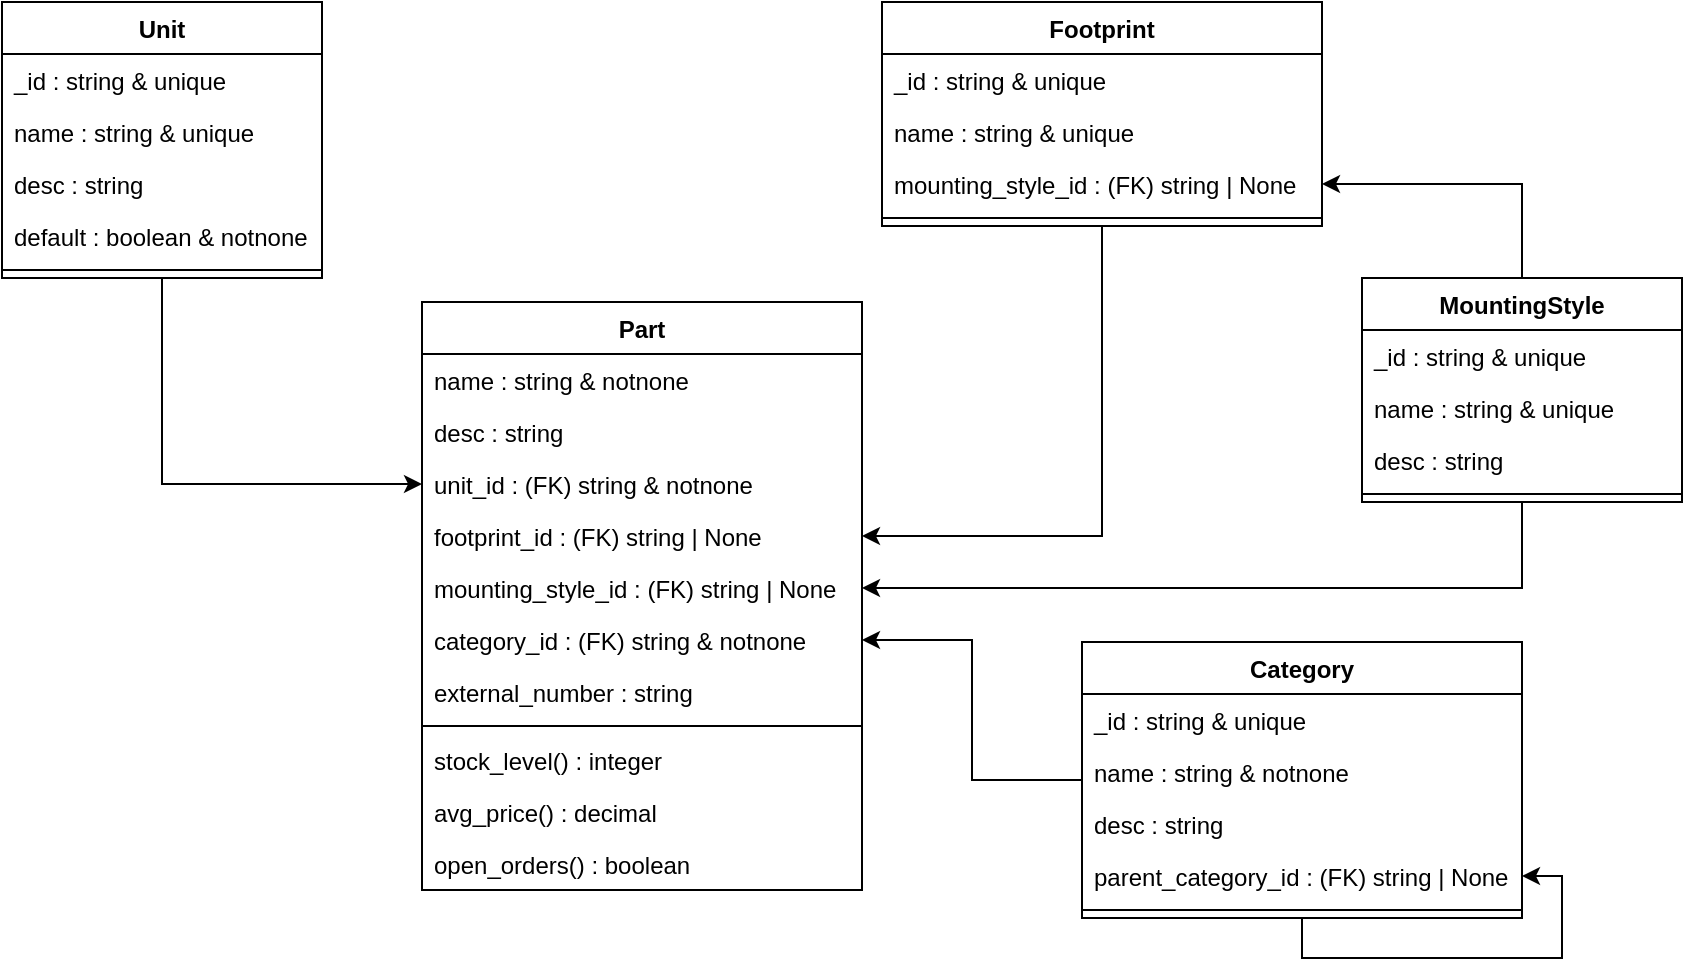 <mxfile version="18.0.6" type="device"><diagram id="C5RBs43oDa-KdzZeNtuy" name="Page-1"><mxGraphModel dx="782" dy="1167" grid="1" gridSize="10" guides="1" tooltips="1" connect="1" arrows="1" fold="1" page="1" pageScale="1" pageWidth="827" pageHeight="1169" math="0" shadow="0"><root><mxCell id="WIyWlLk6GJQsqaUBKTNV-0"/><mxCell id="WIyWlLk6GJQsqaUBKTNV-1" parent="WIyWlLk6GJQsqaUBKTNV-0"/><mxCell id="fieOuZ1Hjvnu-ifnMHke-19" value="" style="edgeStyle=orthogonalEdgeStyle;rounded=0;orthogonalLoop=1;jettySize=auto;html=1;" parent="WIyWlLk6GJQsqaUBKTNV-1" source="fieOuZ1Hjvnu-ifnMHke-0" target="fieOuZ1Hjvnu-ifnMHke-12" edge="1"><mxGeometry relative="1" as="geometry"><mxPoint x="520" y="226" as="targetPoint"/></mxGeometry></mxCell><mxCell id="cx6We09kWAZheLyucBef-14" style="edgeStyle=orthogonalEdgeStyle;rounded=0;orthogonalLoop=1;jettySize=auto;html=1;" edge="1" parent="WIyWlLk6GJQsqaUBKTNV-1" source="fieOuZ1Hjvnu-ifnMHke-0" target="cx6We09kWAZheLyucBef-7"><mxGeometry relative="1" as="geometry"/></mxCell><mxCell id="fieOuZ1Hjvnu-ifnMHke-0" value="MountingStyle" style="swimlane;fontStyle=1;align=center;verticalAlign=top;childLayout=stackLayout;horizontal=1;startSize=26;horizontalStack=0;resizeParent=1;resizeParentMax=0;resizeLast=0;collapsible=1;marginBottom=0;" parent="WIyWlLk6GJQsqaUBKTNV-1" vertex="1"><mxGeometry x="700" y="278" width="160" height="112" as="geometry"/></mxCell><mxCell id="fieOuZ1Hjvnu-ifnMHke-1" value="_id : string &amp; unique" style="text;strokeColor=none;fillColor=none;align=left;verticalAlign=top;spacingLeft=4;spacingRight=4;overflow=hidden;rotatable=0;points=[[0,0.5],[1,0.5]];portConstraint=eastwest;" parent="fieOuZ1Hjvnu-ifnMHke-0" vertex="1"><mxGeometry y="26" width="160" height="26" as="geometry"/></mxCell><mxCell id="fieOuZ1Hjvnu-ifnMHke-4" value="name : string &amp; unique" style="text;strokeColor=none;fillColor=none;align=left;verticalAlign=top;spacingLeft=4;spacingRight=4;overflow=hidden;rotatable=0;points=[[0,0.5],[1,0.5]];portConstraint=eastwest;" parent="fieOuZ1Hjvnu-ifnMHke-0" vertex="1"><mxGeometry y="52" width="160" height="26" as="geometry"/></mxCell><mxCell id="fieOuZ1Hjvnu-ifnMHke-5" value="desc : string" style="text;strokeColor=none;fillColor=none;align=left;verticalAlign=top;spacingLeft=4;spacingRight=4;overflow=hidden;rotatable=0;points=[[0,0.5],[1,0.5]];portConstraint=eastwest;" parent="fieOuZ1Hjvnu-ifnMHke-0" vertex="1"><mxGeometry y="78" width="160" height="26" as="geometry"/></mxCell><mxCell id="fieOuZ1Hjvnu-ifnMHke-2" value="" style="line;strokeWidth=1;fillColor=none;align=left;verticalAlign=middle;spacingTop=-1;spacingLeft=3;spacingRight=3;rotatable=0;labelPosition=right;points=[];portConstraint=eastwest;" parent="fieOuZ1Hjvnu-ifnMHke-0" vertex="1"><mxGeometry y="104" width="160" height="8" as="geometry"/></mxCell><mxCell id="cx6We09kWAZheLyucBef-13" style="edgeStyle=orthogonalEdgeStyle;rounded=0;orthogonalLoop=1;jettySize=auto;html=1;" edge="1" parent="WIyWlLk6GJQsqaUBKTNV-1" source="fieOuZ1Hjvnu-ifnMHke-6" target="cx6We09kWAZheLyucBef-6"><mxGeometry relative="1" as="geometry"><mxPoint x="450" y="230" as="sourcePoint"/></mxGeometry></mxCell><mxCell id="fieOuZ1Hjvnu-ifnMHke-6" value="Footprint" style="swimlane;fontStyle=1;align=center;verticalAlign=top;childLayout=stackLayout;horizontal=1;startSize=26;horizontalStack=0;resizeParent=1;resizeParentMax=0;resizeLast=0;collapsible=1;marginBottom=0;" parent="WIyWlLk6GJQsqaUBKTNV-1" vertex="1"><mxGeometry x="460" y="140" width="220" height="112" as="geometry"/></mxCell><mxCell id="fieOuZ1Hjvnu-ifnMHke-7" value="_id : string &amp; unique" style="text;strokeColor=none;fillColor=none;align=left;verticalAlign=top;spacingLeft=4;spacingRight=4;overflow=hidden;rotatable=0;points=[[0,0.5],[1,0.5]];portConstraint=eastwest;" parent="fieOuZ1Hjvnu-ifnMHke-6" vertex="1"><mxGeometry y="26" width="220" height="26" as="geometry"/></mxCell><mxCell id="fieOuZ1Hjvnu-ifnMHke-11" value="name : string &amp; unique" style="text;strokeColor=none;fillColor=none;align=left;verticalAlign=top;spacingLeft=4;spacingRight=4;overflow=hidden;rotatable=0;points=[[0,0.5],[1,0.5]];portConstraint=eastwest;" parent="fieOuZ1Hjvnu-ifnMHke-6" vertex="1"><mxGeometry y="52" width="220" height="26" as="geometry"/></mxCell><mxCell id="fieOuZ1Hjvnu-ifnMHke-12" value="mounting_style_id : (FK) string | None" style="text;strokeColor=none;fillColor=none;align=left;verticalAlign=top;spacingLeft=4;spacingRight=4;overflow=hidden;rotatable=0;points=[[0,0.5],[1,0.5]];portConstraint=eastwest;" parent="fieOuZ1Hjvnu-ifnMHke-6" vertex="1"><mxGeometry y="78" width="220" height="26" as="geometry"/></mxCell><mxCell id="fieOuZ1Hjvnu-ifnMHke-8" value="" style="line;strokeWidth=1;fillColor=none;align=left;verticalAlign=middle;spacingTop=-1;spacingLeft=3;spacingRight=3;rotatable=0;labelPosition=right;points=[];portConstraint=eastwest;" parent="fieOuZ1Hjvnu-ifnMHke-6" vertex="1"><mxGeometry y="104" width="220" height="8" as="geometry"/></mxCell><mxCell id="cx6We09kWAZheLyucBef-15" style="edgeStyle=orthogonalEdgeStyle;rounded=0;orthogonalLoop=1;jettySize=auto;html=1;" edge="1" parent="WIyWlLk6GJQsqaUBKTNV-1" source="n6acj3HLX8EAkP7i3ro5-0" target="cx6We09kWAZheLyucBef-8"><mxGeometry relative="1" as="geometry"><mxPoint x="480" y="750" as="targetPoint"/></mxGeometry></mxCell><mxCell id="n6acj3HLX8EAkP7i3ro5-0" value="Category" style="swimlane;fontStyle=1;align=center;verticalAlign=top;childLayout=stackLayout;horizontal=1;startSize=26;horizontalStack=0;resizeParent=1;resizeParentMax=0;resizeLast=0;collapsible=1;marginBottom=0;" parent="WIyWlLk6GJQsqaUBKTNV-1" vertex="1"><mxGeometry x="560" y="460" width="220" height="138" as="geometry"/></mxCell><mxCell id="n6acj3HLX8EAkP7i3ro5-1" value="_id : string &amp; unique" style="text;strokeColor=none;fillColor=none;align=left;verticalAlign=top;spacingLeft=4;spacingRight=4;overflow=hidden;rotatable=0;points=[[0,0.5],[1,0.5]];portConstraint=eastwest;" parent="n6acj3HLX8EAkP7i3ro5-0" vertex="1"><mxGeometry y="26" width="220" height="26" as="geometry"/></mxCell><mxCell id="n6acj3HLX8EAkP7i3ro5-4" value="name : string &amp; notnone" style="text;strokeColor=none;fillColor=none;align=left;verticalAlign=top;spacingLeft=4;spacingRight=4;overflow=hidden;rotatable=0;points=[[0,0.5],[1,0.5]];portConstraint=eastwest;" parent="n6acj3HLX8EAkP7i3ro5-0" vertex="1"><mxGeometry y="52" width="220" height="26" as="geometry"/></mxCell><mxCell id="n6acj3HLX8EAkP7i3ro5-5" value="desc : string" style="text;strokeColor=none;fillColor=none;align=left;verticalAlign=top;spacingLeft=4;spacingRight=4;overflow=hidden;rotatable=0;points=[[0,0.5],[1,0.5]];portConstraint=eastwest;" parent="n6acj3HLX8EAkP7i3ro5-0" vertex="1"><mxGeometry y="78" width="220" height="26" as="geometry"/></mxCell><mxCell id="n6acj3HLX8EAkP7i3ro5-6" value="parent_category_id : (FK) string | None" style="text;strokeColor=none;fillColor=none;align=left;verticalAlign=top;spacingLeft=4;spacingRight=4;overflow=hidden;rotatable=0;points=[[0,0.5],[1,0.5]];portConstraint=eastwest;" parent="n6acj3HLX8EAkP7i3ro5-0" vertex="1"><mxGeometry y="104" width="220" height="26" as="geometry"/></mxCell><mxCell id="n6acj3HLX8EAkP7i3ro5-2" value="" style="line;strokeWidth=1;fillColor=none;align=left;verticalAlign=middle;spacingTop=-1;spacingLeft=3;spacingRight=3;rotatable=0;labelPosition=right;points=[];portConstraint=eastwest;" parent="n6acj3HLX8EAkP7i3ro5-0" vertex="1"><mxGeometry y="130" width="220" height="8" as="geometry"/></mxCell><mxCell id="n6acj3HLX8EAkP7i3ro5-7" style="edgeStyle=orthogonalEdgeStyle;rounded=0;orthogonalLoop=1;jettySize=auto;html=1;" parent="n6acj3HLX8EAkP7i3ro5-0" source="n6acj3HLX8EAkP7i3ro5-0" target="n6acj3HLX8EAkP7i3ro5-6" edge="1"><mxGeometry relative="1" as="geometry"/></mxCell><mxCell id="cx6We09kWAZheLyucBef-12" style="edgeStyle=orthogonalEdgeStyle;rounded=0;orthogonalLoop=1;jettySize=auto;html=1;" edge="1" parent="WIyWlLk6GJQsqaUBKTNV-1" source="quR0RUCWNrhYLH0FBBgC-0" target="cx6We09kWAZheLyucBef-5"><mxGeometry relative="1" as="geometry"/></mxCell><mxCell id="quR0RUCWNrhYLH0FBBgC-0" value="Unit" style="swimlane;fontStyle=1;align=center;verticalAlign=top;childLayout=stackLayout;horizontal=1;startSize=26;horizontalStack=0;resizeParent=1;resizeParentMax=0;resizeLast=0;collapsible=1;marginBottom=0;" parent="WIyWlLk6GJQsqaUBKTNV-1" vertex="1"><mxGeometry x="20" y="140" width="160" height="138" as="geometry"/></mxCell><mxCell id="quR0RUCWNrhYLH0FBBgC-1" value="_id : string &amp; unique" style="text;strokeColor=none;fillColor=none;align=left;verticalAlign=top;spacingLeft=4;spacingRight=4;overflow=hidden;rotatable=0;points=[[0,0.5],[1,0.5]];portConstraint=eastwest;" parent="quR0RUCWNrhYLH0FBBgC-0" vertex="1"><mxGeometry y="26" width="160" height="26" as="geometry"/></mxCell><mxCell id="quR0RUCWNrhYLH0FBBgC-4" value="name : string &amp; unique" style="text;strokeColor=none;fillColor=none;align=left;verticalAlign=top;spacingLeft=4;spacingRight=4;overflow=hidden;rotatable=0;points=[[0,0.5],[1,0.5]];portConstraint=eastwest;" parent="quR0RUCWNrhYLH0FBBgC-0" vertex="1"><mxGeometry y="52" width="160" height="26" as="geometry"/></mxCell><mxCell id="quR0RUCWNrhYLH0FBBgC-5" value="desc : string" style="text;strokeColor=none;fillColor=none;align=left;verticalAlign=top;spacingLeft=4;spacingRight=4;overflow=hidden;rotatable=0;points=[[0,0.5],[1,0.5]];portConstraint=eastwest;" parent="quR0RUCWNrhYLH0FBBgC-0" vertex="1"><mxGeometry y="78" width="160" height="26" as="geometry"/></mxCell><mxCell id="quR0RUCWNrhYLH0FBBgC-6" value="default : boolean &amp; notnone" style="text;strokeColor=none;fillColor=none;align=left;verticalAlign=top;spacingLeft=4;spacingRight=4;overflow=hidden;rotatable=0;points=[[0,0.5],[1,0.5]];portConstraint=eastwest;" parent="quR0RUCWNrhYLH0FBBgC-0" vertex="1"><mxGeometry y="104" width="160" height="26" as="geometry"/></mxCell><mxCell id="quR0RUCWNrhYLH0FBBgC-2" value="" style="line;strokeWidth=1;fillColor=none;align=left;verticalAlign=middle;spacingTop=-1;spacingLeft=3;spacingRight=3;rotatable=0;labelPosition=right;points=[];portConstraint=eastwest;" parent="quR0RUCWNrhYLH0FBBgC-0" vertex="1"><mxGeometry y="130" width="160" height="8" as="geometry"/></mxCell><mxCell id="cx6We09kWAZheLyucBef-0" value="Part" style="swimlane;fontStyle=1;align=center;verticalAlign=top;childLayout=stackLayout;horizontal=1;startSize=26;horizontalStack=0;resizeParent=1;resizeParentMax=0;resizeLast=0;collapsible=1;marginBottom=0;" vertex="1" parent="WIyWlLk6GJQsqaUBKTNV-1"><mxGeometry x="230" y="290" width="220" height="294" as="geometry"/></mxCell><mxCell id="cx6We09kWAZheLyucBef-1" value="name : string &amp; notnone" style="text;strokeColor=none;fillColor=none;align=left;verticalAlign=top;spacingLeft=4;spacingRight=4;overflow=hidden;rotatable=0;points=[[0,0.5],[1,0.5]];portConstraint=eastwest;" vertex="1" parent="cx6We09kWAZheLyucBef-0"><mxGeometry y="26" width="220" height="26" as="geometry"/></mxCell><mxCell id="cx6We09kWAZheLyucBef-4" value="desc : string" style="text;strokeColor=none;fillColor=none;align=left;verticalAlign=top;spacingLeft=4;spacingRight=4;overflow=hidden;rotatable=0;points=[[0,0.5],[1,0.5]];portConstraint=eastwest;" vertex="1" parent="cx6We09kWAZheLyucBef-0"><mxGeometry y="52" width="220" height="26" as="geometry"/></mxCell><mxCell id="cx6We09kWAZheLyucBef-5" value="unit_id : (FK) string &amp; notnone" style="text;strokeColor=none;fillColor=none;align=left;verticalAlign=top;spacingLeft=4;spacingRight=4;overflow=hidden;rotatable=0;points=[[0,0.5],[1,0.5]];portConstraint=eastwest;" vertex="1" parent="cx6We09kWAZheLyucBef-0"><mxGeometry y="78" width="220" height="26" as="geometry"/></mxCell><mxCell id="cx6We09kWAZheLyucBef-6" value="footprint_id : (FK) string | None" style="text;strokeColor=none;fillColor=none;align=left;verticalAlign=top;spacingLeft=4;spacingRight=4;overflow=hidden;rotatable=0;points=[[0,0.5],[1,0.5]];portConstraint=eastwest;" vertex="1" parent="cx6We09kWAZheLyucBef-0"><mxGeometry y="104" width="220" height="26" as="geometry"/></mxCell><mxCell id="cx6We09kWAZheLyucBef-7" value="mounting_style_id : (FK) string | None" style="text;strokeColor=none;fillColor=none;align=left;verticalAlign=top;spacingLeft=4;spacingRight=4;overflow=hidden;rotatable=0;points=[[0,0.5],[1,0.5]];portConstraint=eastwest;" vertex="1" parent="cx6We09kWAZheLyucBef-0"><mxGeometry y="130" width="220" height="26" as="geometry"/></mxCell><mxCell id="cx6We09kWAZheLyucBef-8" value="category_id : (FK) string &amp; notnone" style="text;strokeColor=none;fillColor=none;align=left;verticalAlign=top;spacingLeft=4;spacingRight=4;overflow=hidden;rotatable=0;points=[[0,0.5],[1,0.5]];portConstraint=eastwest;" vertex="1" parent="cx6We09kWAZheLyucBef-0"><mxGeometry y="156" width="220" height="26" as="geometry"/></mxCell><mxCell id="cx6We09kWAZheLyucBef-17" value="external_number : string" style="text;strokeColor=none;fillColor=none;align=left;verticalAlign=top;spacingLeft=4;spacingRight=4;overflow=hidden;rotatable=0;points=[[0,0.5],[1,0.5]];portConstraint=eastwest;" vertex="1" parent="cx6We09kWAZheLyucBef-0"><mxGeometry y="182" width="220" height="26" as="geometry"/></mxCell><mxCell id="cx6We09kWAZheLyucBef-2" value="" style="line;strokeWidth=1;fillColor=none;align=left;verticalAlign=middle;spacingTop=-1;spacingLeft=3;spacingRight=3;rotatable=0;labelPosition=right;points=[];portConstraint=eastwest;" vertex="1" parent="cx6We09kWAZheLyucBef-0"><mxGeometry y="208" width="220" height="8" as="geometry"/></mxCell><mxCell id="cx6We09kWAZheLyucBef-18" value="stock_level() : integer" style="text;strokeColor=none;fillColor=none;align=left;verticalAlign=top;spacingLeft=4;spacingRight=4;overflow=hidden;rotatable=0;points=[[0,0.5],[1,0.5]];portConstraint=eastwest;" vertex="1" parent="cx6We09kWAZheLyucBef-0"><mxGeometry y="216" width="220" height="26" as="geometry"/></mxCell><mxCell id="cx6We09kWAZheLyucBef-19" value="avg_price() : decimal" style="text;strokeColor=none;fillColor=none;align=left;verticalAlign=top;spacingLeft=4;spacingRight=4;overflow=hidden;rotatable=0;points=[[0,0.5],[1,0.5]];portConstraint=eastwest;" vertex="1" parent="cx6We09kWAZheLyucBef-0"><mxGeometry y="242" width="220" height="26" as="geometry"/></mxCell><mxCell id="cx6We09kWAZheLyucBef-9" value="open_orders() : boolean" style="text;strokeColor=none;fillColor=none;align=left;verticalAlign=top;spacingLeft=4;spacingRight=4;overflow=hidden;rotatable=0;points=[[0,0.5],[1,0.5]];portConstraint=eastwest;" vertex="1" parent="cx6We09kWAZheLyucBef-0"><mxGeometry y="268" width="220" height="26" as="geometry"/></mxCell></root></mxGraphModel></diagram></mxfile>